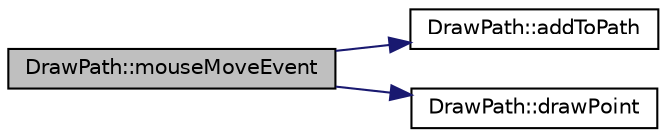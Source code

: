digraph "DrawPath::mouseMoveEvent"
{
  edge [fontname="Helvetica",fontsize="10",labelfontname="Helvetica",labelfontsize="10"];
  node [fontname="Helvetica",fontsize="10",shape=record];
  rankdir="LR";
  Node21 [label="DrawPath::mouseMoveEvent",height=0.2,width=0.4,color="black", fillcolor="grey75", style="filled", fontcolor="black"];
  Node21 -> Node22 [color="midnightblue",fontsize="10",style="solid",fontname="Helvetica"];
  Node22 [label="DrawPath::addToPath",height=0.2,width=0.4,color="black", fillcolor="white", style="filled",URL="$class_draw_path.html#ab026fe0d1e3433cf30baaa2d3d39532c"];
  Node21 -> Node23 [color="midnightblue",fontsize="10",style="solid",fontname="Helvetica"];
  Node23 [label="DrawPath::drawPoint",height=0.2,width=0.4,color="black", fillcolor="white", style="filled",URL="$class_draw_path.html#a4fa38336809874603c3806d47be5fdad"];
}
